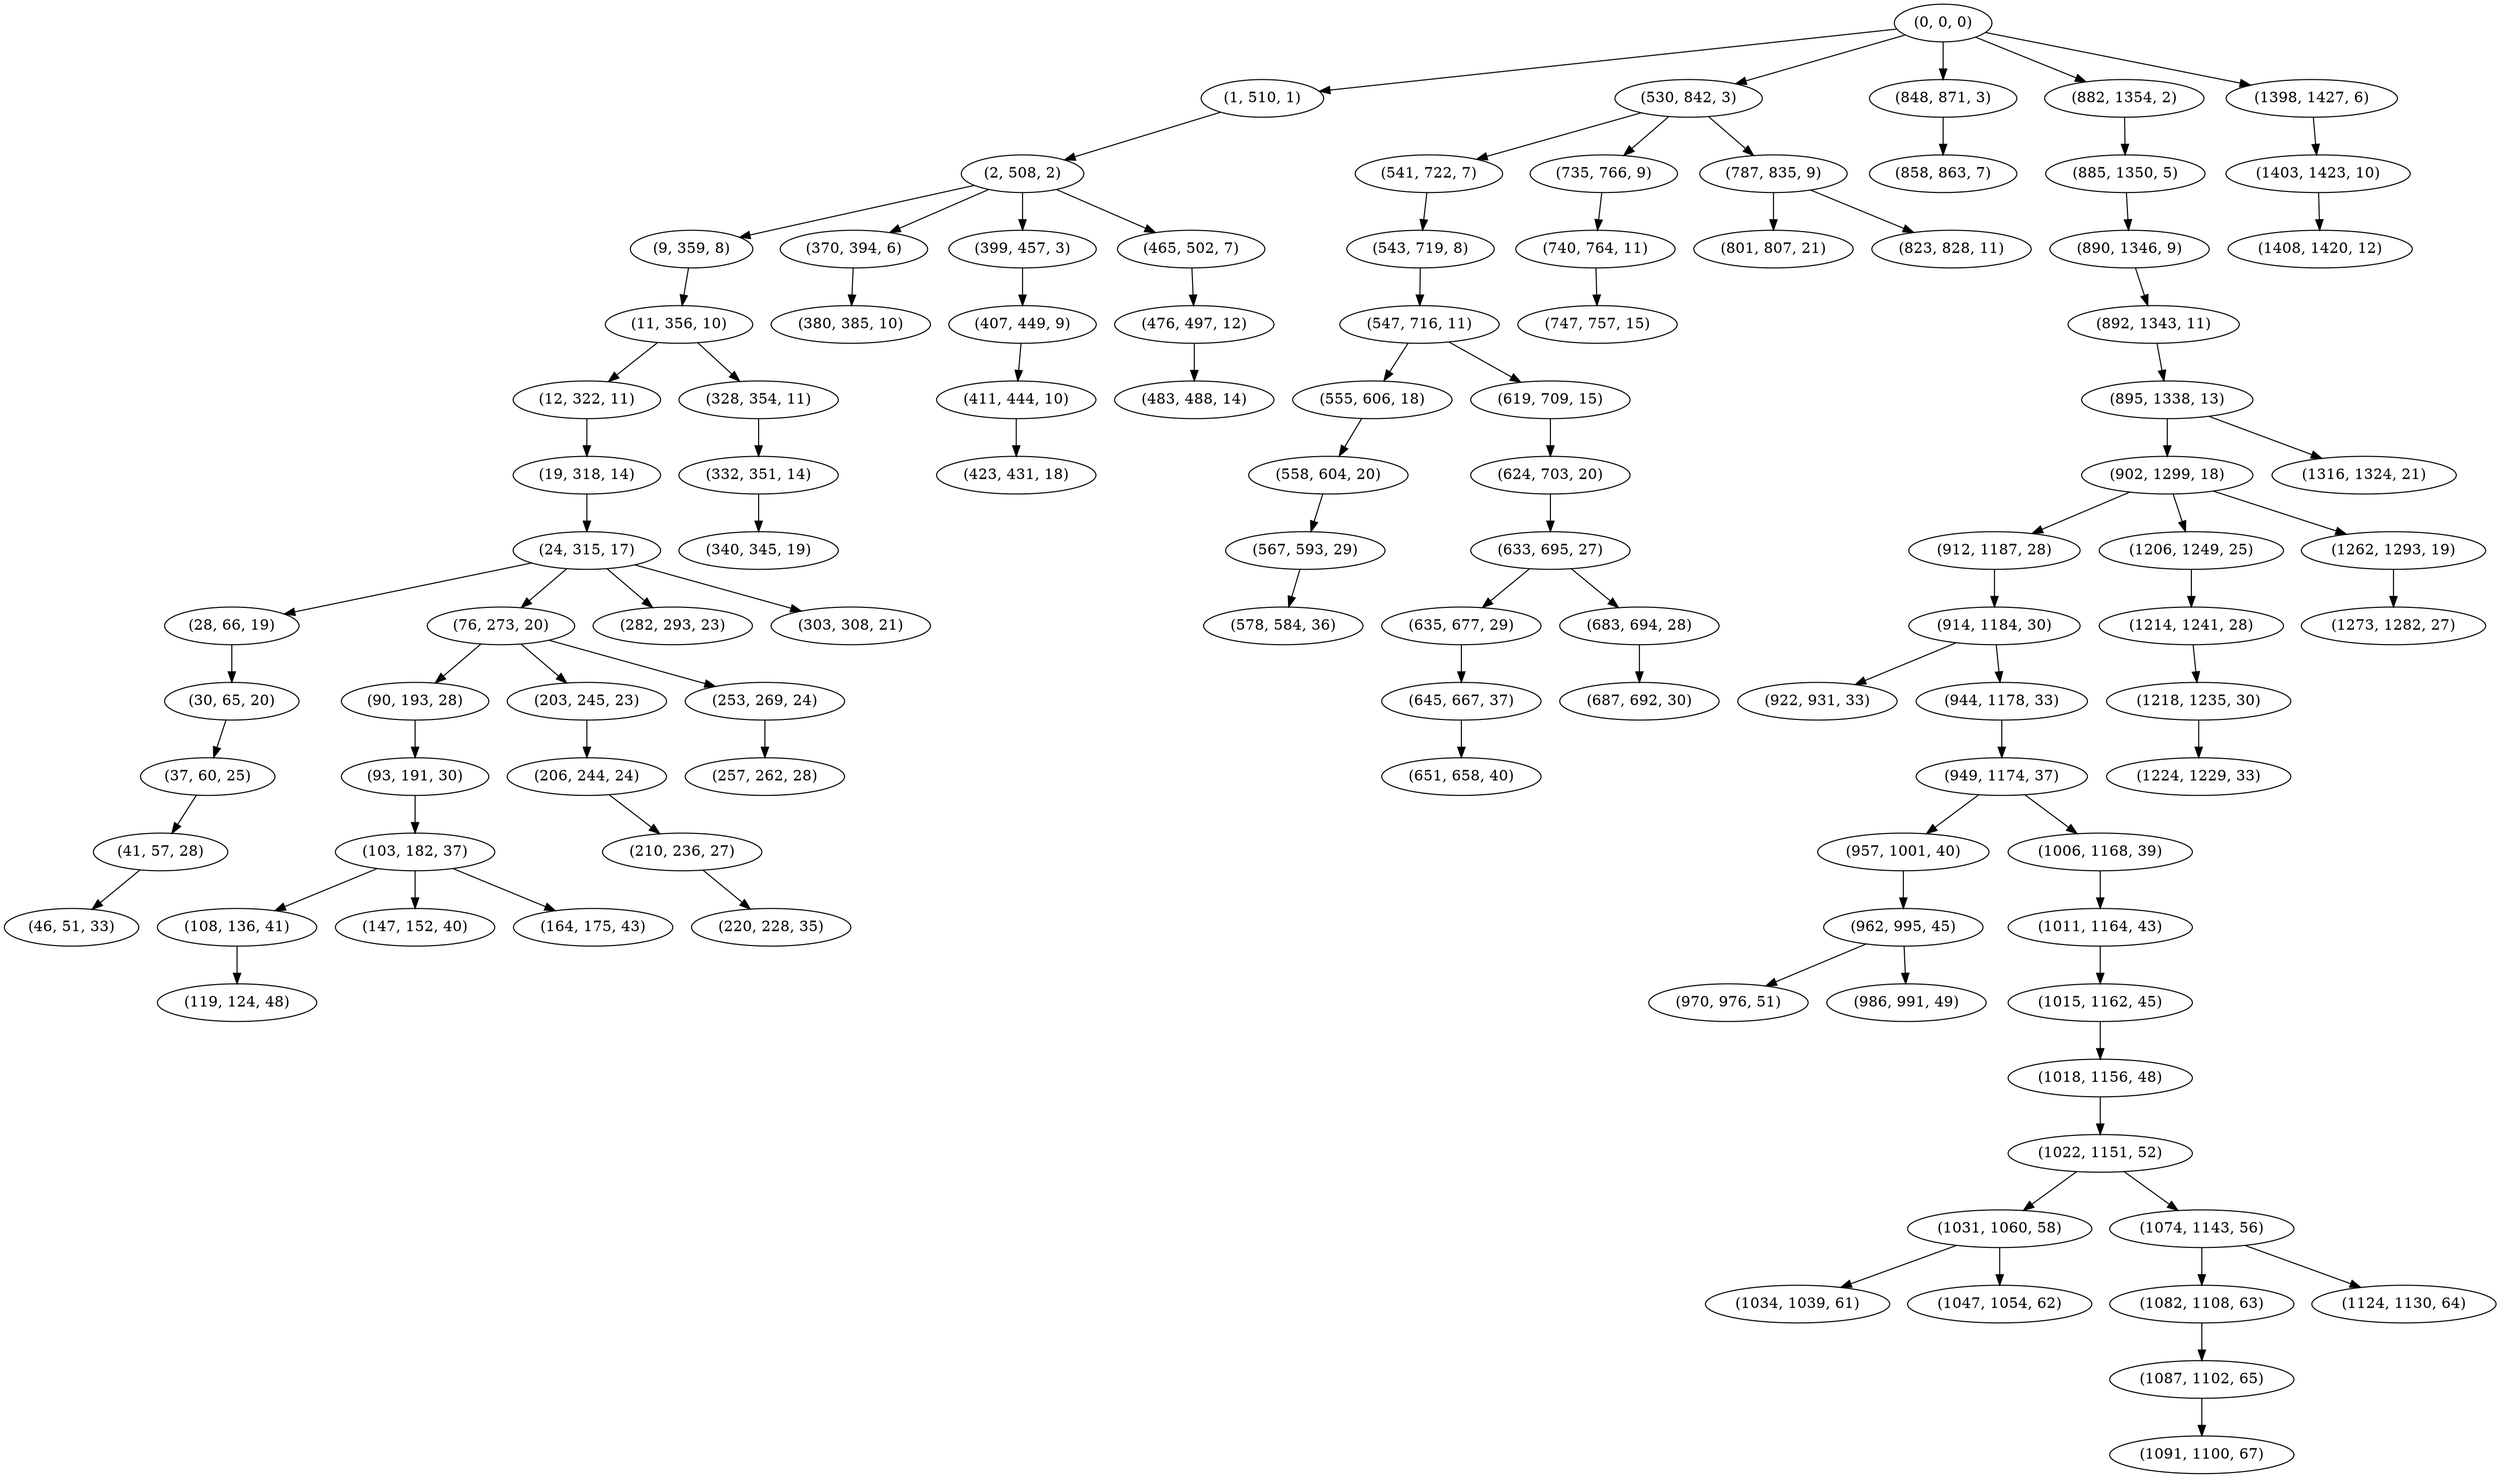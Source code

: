 digraph tree {
    "(0, 0, 0)";
    "(1, 510, 1)";
    "(2, 508, 2)";
    "(9, 359, 8)";
    "(11, 356, 10)";
    "(12, 322, 11)";
    "(19, 318, 14)";
    "(24, 315, 17)";
    "(28, 66, 19)";
    "(30, 65, 20)";
    "(37, 60, 25)";
    "(41, 57, 28)";
    "(46, 51, 33)";
    "(76, 273, 20)";
    "(90, 193, 28)";
    "(93, 191, 30)";
    "(103, 182, 37)";
    "(108, 136, 41)";
    "(119, 124, 48)";
    "(147, 152, 40)";
    "(164, 175, 43)";
    "(203, 245, 23)";
    "(206, 244, 24)";
    "(210, 236, 27)";
    "(220, 228, 35)";
    "(253, 269, 24)";
    "(257, 262, 28)";
    "(282, 293, 23)";
    "(303, 308, 21)";
    "(328, 354, 11)";
    "(332, 351, 14)";
    "(340, 345, 19)";
    "(370, 394, 6)";
    "(380, 385, 10)";
    "(399, 457, 3)";
    "(407, 449, 9)";
    "(411, 444, 10)";
    "(423, 431, 18)";
    "(465, 502, 7)";
    "(476, 497, 12)";
    "(483, 488, 14)";
    "(530, 842, 3)";
    "(541, 722, 7)";
    "(543, 719, 8)";
    "(547, 716, 11)";
    "(555, 606, 18)";
    "(558, 604, 20)";
    "(567, 593, 29)";
    "(578, 584, 36)";
    "(619, 709, 15)";
    "(624, 703, 20)";
    "(633, 695, 27)";
    "(635, 677, 29)";
    "(645, 667, 37)";
    "(651, 658, 40)";
    "(683, 694, 28)";
    "(687, 692, 30)";
    "(735, 766, 9)";
    "(740, 764, 11)";
    "(747, 757, 15)";
    "(787, 835, 9)";
    "(801, 807, 21)";
    "(823, 828, 11)";
    "(848, 871, 3)";
    "(858, 863, 7)";
    "(882, 1354, 2)";
    "(885, 1350, 5)";
    "(890, 1346, 9)";
    "(892, 1343, 11)";
    "(895, 1338, 13)";
    "(902, 1299, 18)";
    "(912, 1187, 28)";
    "(914, 1184, 30)";
    "(922, 931, 33)";
    "(944, 1178, 33)";
    "(949, 1174, 37)";
    "(957, 1001, 40)";
    "(962, 995, 45)";
    "(970, 976, 51)";
    "(986, 991, 49)";
    "(1006, 1168, 39)";
    "(1011, 1164, 43)";
    "(1015, 1162, 45)";
    "(1018, 1156, 48)";
    "(1022, 1151, 52)";
    "(1031, 1060, 58)";
    "(1034, 1039, 61)";
    "(1047, 1054, 62)";
    "(1074, 1143, 56)";
    "(1082, 1108, 63)";
    "(1087, 1102, 65)";
    "(1091, 1100, 67)";
    "(1124, 1130, 64)";
    "(1206, 1249, 25)";
    "(1214, 1241, 28)";
    "(1218, 1235, 30)";
    "(1224, 1229, 33)";
    "(1262, 1293, 19)";
    "(1273, 1282, 27)";
    "(1316, 1324, 21)";
    "(1398, 1427, 6)";
    "(1403, 1423, 10)";
    "(1408, 1420, 12)";
    "(0, 0, 0)" -> "(1, 510, 1)";
    "(0, 0, 0)" -> "(530, 842, 3)";
    "(0, 0, 0)" -> "(848, 871, 3)";
    "(0, 0, 0)" -> "(882, 1354, 2)";
    "(0, 0, 0)" -> "(1398, 1427, 6)";
    "(1, 510, 1)" -> "(2, 508, 2)";
    "(2, 508, 2)" -> "(9, 359, 8)";
    "(2, 508, 2)" -> "(370, 394, 6)";
    "(2, 508, 2)" -> "(399, 457, 3)";
    "(2, 508, 2)" -> "(465, 502, 7)";
    "(9, 359, 8)" -> "(11, 356, 10)";
    "(11, 356, 10)" -> "(12, 322, 11)";
    "(11, 356, 10)" -> "(328, 354, 11)";
    "(12, 322, 11)" -> "(19, 318, 14)";
    "(19, 318, 14)" -> "(24, 315, 17)";
    "(24, 315, 17)" -> "(28, 66, 19)";
    "(24, 315, 17)" -> "(76, 273, 20)";
    "(24, 315, 17)" -> "(282, 293, 23)";
    "(24, 315, 17)" -> "(303, 308, 21)";
    "(28, 66, 19)" -> "(30, 65, 20)";
    "(30, 65, 20)" -> "(37, 60, 25)";
    "(37, 60, 25)" -> "(41, 57, 28)";
    "(41, 57, 28)" -> "(46, 51, 33)";
    "(76, 273, 20)" -> "(90, 193, 28)";
    "(76, 273, 20)" -> "(203, 245, 23)";
    "(76, 273, 20)" -> "(253, 269, 24)";
    "(90, 193, 28)" -> "(93, 191, 30)";
    "(93, 191, 30)" -> "(103, 182, 37)";
    "(103, 182, 37)" -> "(108, 136, 41)";
    "(103, 182, 37)" -> "(147, 152, 40)";
    "(103, 182, 37)" -> "(164, 175, 43)";
    "(108, 136, 41)" -> "(119, 124, 48)";
    "(203, 245, 23)" -> "(206, 244, 24)";
    "(206, 244, 24)" -> "(210, 236, 27)";
    "(210, 236, 27)" -> "(220, 228, 35)";
    "(253, 269, 24)" -> "(257, 262, 28)";
    "(328, 354, 11)" -> "(332, 351, 14)";
    "(332, 351, 14)" -> "(340, 345, 19)";
    "(370, 394, 6)" -> "(380, 385, 10)";
    "(399, 457, 3)" -> "(407, 449, 9)";
    "(407, 449, 9)" -> "(411, 444, 10)";
    "(411, 444, 10)" -> "(423, 431, 18)";
    "(465, 502, 7)" -> "(476, 497, 12)";
    "(476, 497, 12)" -> "(483, 488, 14)";
    "(530, 842, 3)" -> "(541, 722, 7)";
    "(530, 842, 3)" -> "(735, 766, 9)";
    "(530, 842, 3)" -> "(787, 835, 9)";
    "(541, 722, 7)" -> "(543, 719, 8)";
    "(543, 719, 8)" -> "(547, 716, 11)";
    "(547, 716, 11)" -> "(555, 606, 18)";
    "(547, 716, 11)" -> "(619, 709, 15)";
    "(555, 606, 18)" -> "(558, 604, 20)";
    "(558, 604, 20)" -> "(567, 593, 29)";
    "(567, 593, 29)" -> "(578, 584, 36)";
    "(619, 709, 15)" -> "(624, 703, 20)";
    "(624, 703, 20)" -> "(633, 695, 27)";
    "(633, 695, 27)" -> "(635, 677, 29)";
    "(633, 695, 27)" -> "(683, 694, 28)";
    "(635, 677, 29)" -> "(645, 667, 37)";
    "(645, 667, 37)" -> "(651, 658, 40)";
    "(683, 694, 28)" -> "(687, 692, 30)";
    "(735, 766, 9)" -> "(740, 764, 11)";
    "(740, 764, 11)" -> "(747, 757, 15)";
    "(787, 835, 9)" -> "(801, 807, 21)";
    "(787, 835, 9)" -> "(823, 828, 11)";
    "(848, 871, 3)" -> "(858, 863, 7)";
    "(882, 1354, 2)" -> "(885, 1350, 5)";
    "(885, 1350, 5)" -> "(890, 1346, 9)";
    "(890, 1346, 9)" -> "(892, 1343, 11)";
    "(892, 1343, 11)" -> "(895, 1338, 13)";
    "(895, 1338, 13)" -> "(902, 1299, 18)";
    "(895, 1338, 13)" -> "(1316, 1324, 21)";
    "(902, 1299, 18)" -> "(912, 1187, 28)";
    "(902, 1299, 18)" -> "(1206, 1249, 25)";
    "(902, 1299, 18)" -> "(1262, 1293, 19)";
    "(912, 1187, 28)" -> "(914, 1184, 30)";
    "(914, 1184, 30)" -> "(922, 931, 33)";
    "(914, 1184, 30)" -> "(944, 1178, 33)";
    "(944, 1178, 33)" -> "(949, 1174, 37)";
    "(949, 1174, 37)" -> "(957, 1001, 40)";
    "(949, 1174, 37)" -> "(1006, 1168, 39)";
    "(957, 1001, 40)" -> "(962, 995, 45)";
    "(962, 995, 45)" -> "(970, 976, 51)";
    "(962, 995, 45)" -> "(986, 991, 49)";
    "(1006, 1168, 39)" -> "(1011, 1164, 43)";
    "(1011, 1164, 43)" -> "(1015, 1162, 45)";
    "(1015, 1162, 45)" -> "(1018, 1156, 48)";
    "(1018, 1156, 48)" -> "(1022, 1151, 52)";
    "(1022, 1151, 52)" -> "(1031, 1060, 58)";
    "(1022, 1151, 52)" -> "(1074, 1143, 56)";
    "(1031, 1060, 58)" -> "(1034, 1039, 61)";
    "(1031, 1060, 58)" -> "(1047, 1054, 62)";
    "(1074, 1143, 56)" -> "(1082, 1108, 63)";
    "(1074, 1143, 56)" -> "(1124, 1130, 64)";
    "(1082, 1108, 63)" -> "(1087, 1102, 65)";
    "(1087, 1102, 65)" -> "(1091, 1100, 67)";
    "(1206, 1249, 25)" -> "(1214, 1241, 28)";
    "(1214, 1241, 28)" -> "(1218, 1235, 30)";
    "(1218, 1235, 30)" -> "(1224, 1229, 33)";
    "(1262, 1293, 19)" -> "(1273, 1282, 27)";
    "(1398, 1427, 6)" -> "(1403, 1423, 10)";
    "(1403, 1423, 10)" -> "(1408, 1420, 12)";
}

